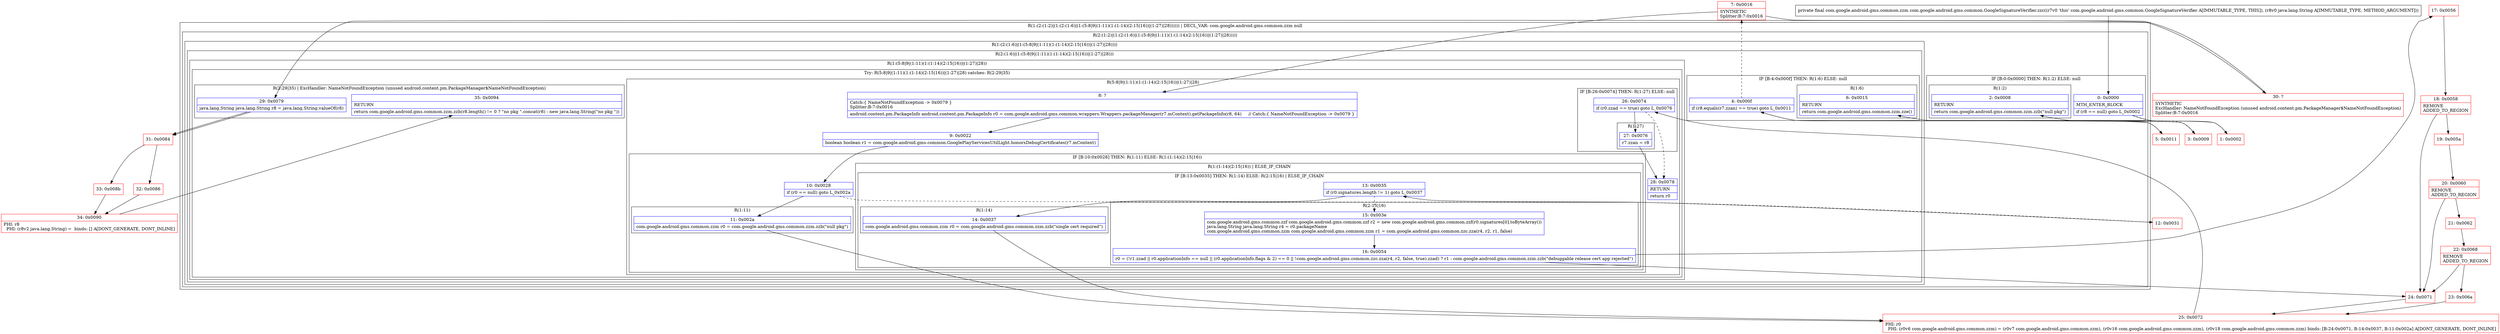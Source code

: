 digraph "CFG forcom.google.android.gms.common.GoogleSignatureVerifier.zzc(Ljava\/lang\/String;)Lcom\/google\/android\/gms\/common\/zzm;" {
subgraph cluster_Region_731179731 {
label = "R(1:(2:(1:2)|(1:(2:(1:6)|(1:(5:8|9|(1:11)(1:(1:14)(2:15|16))|(1:27)|28)))))) | DECL_VAR: com.google.android.gms.common.zzm null\l";
node [shape=record,color=blue];
subgraph cluster_Region_1482133619 {
label = "R(2:(1:2)|(1:(2:(1:6)|(1:(5:8|9|(1:11)(1:(1:14)(2:15|16))|(1:27)|28)))))";
node [shape=record,color=blue];
subgraph cluster_IfRegion_1927168235 {
label = "IF [B:0:0x0000] THEN: R(1:2) ELSE: null";
node [shape=record,color=blue];
Node_0 [shape=record,label="{0\:\ 0x0000|MTH_ENTER_BLOCK\l|if (r8 == null) goto L_0x0002\l}"];
subgraph cluster_Region_180033929 {
label = "R(1:2)";
node [shape=record,color=blue];
Node_2 [shape=record,label="{2\:\ 0x0008|RETURN\l|return com.google.android.gms.common.zzm.zzb(\"null pkg\")\l}"];
}
}
subgraph cluster_Region_108374143 {
label = "R(1:(2:(1:6)|(1:(5:8|9|(1:11)(1:(1:14)(2:15|16))|(1:27)|28))))";
node [shape=record,color=blue];
subgraph cluster_Region_1657107658 {
label = "R(2:(1:6)|(1:(5:8|9|(1:11)(1:(1:14)(2:15|16))|(1:27)|28)))";
node [shape=record,color=blue];
subgraph cluster_IfRegion_1654438241 {
label = "IF [B:4:0x000f] THEN: R(1:6) ELSE: null";
node [shape=record,color=blue];
Node_4 [shape=record,label="{4\:\ 0x000f|if (r8.equals(r7.zzan) == true) goto L_0x0011\l}"];
subgraph cluster_Region_809075690 {
label = "R(1:6)";
node [shape=record,color=blue];
Node_6 [shape=record,label="{6\:\ 0x0015|RETURN\l|return com.google.android.gms.common.zzm.zze()\l}"];
}
}
subgraph cluster_Region_463791042 {
label = "R(1:(5:8|9|(1:11)(1:(1:14)(2:15|16))|(1:27)|28))";
node [shape=record,color=blue];
subgraph cluster_TryCatchRegion_1385084760 {
label = "Try: R(5:8|9|(1:11)(1:(1:14)(2:15|16))|(1:27)|28) catches: R(2:29|35)";
node [shape=record,color=blue];
subgraph cluster_Region_133981801 {
label = "R(5:8|9|(1:11)(1:(1:14)(2:15|16))|(1:27)|28)";
node [shape=record,color=blue];
Node_8 [shape=record,label="{8\:\ ?|Catch:\{ NameNotFoundException \-\> 0x0079 \}\lSplitter:B:7:0x0016\l|android.content.pm.PackageInfo android.content.pm.PackageInfo r0 = com.google.android.gms.common.wrappers.Wrappers.packageManager(r7.mContext).getPackageInfo(r8, 64)     \/\/ Catch:\{ NameNotFoundException \-\> 0x0079 \}\l}"];
Node_9 [shape=record,label="{9\:\ 0x0022|boolean boolean r1 = com.google.android.gms.common.GooglePlayServicesUtilLight.honorsDebugCertificates(r7.mContext)\l}"];
subgraph cluster_IfRegion_1219320450 {
label = "IF [B:10:0x0028] THEN: R(1:11) ELSE: R(1:(1:14)(2:15|16))";
node [shape=record,color=blue];
Node_10 [shape=record,label="{10\:\ 0x0028|if (r0 == null) goto L_0x002a\l}"];
subgraph cluster_Region_1089783653 {
label = "R(1:11)";
node [shape=record,color=blue];
Node_11 [shape=record,label="{11\:\ 0x002a|com.google.android.gms.common.zzm r0 = com.google.android.gms.common.zzm.zzb(\"null pkg\")\l}"];
}
subgraph cluster_Region_1440631769 {
label = "R(1:(1:14)(2:15|16)) | ELSE_IF_CHAIN\l";
node [shape=record,color=blue];
subgraph cluster_IfRegion_1930604267 {
label = "IF [B:13:0x0035] THEN: R(1:14) ELSE: R(2:15|16) | ELSE_IF_CHAIN\l";
node [shape=record,color=blue];
Node_13 [shape=record,label="{13\:\ 0x0035|if (r0.signatures.length != 1) goto L_0x0037\l}"];
subgraph cluster_Region_1647306984 {
label = "R(1:14)";
node [shape=record,color=blue];
Node_14 [shape=record,label="{14\:\ 0x0037|com.google.android.gms.common.zzm r0 = com.google.android.gms.common.zzm.zzb(\"single cert required\")\l}"];
}
subgraph cluster_Region_100927855 {
label = "R(2:15|16)";
node [shape=record,color=blue];
Node_15 [shape=record,label="{15\:\ 0x003e|com.google.android.gms.common.zzf com.google.android.gms.common.zzf r2 = new com.google.android.gms.common.zzf(r0.signatures[0].toByteArray())\ljava.lang.String java.lang.String r4 = r0.packageName\lcom.google.android.gms.common.zzm com.google.android.gms.common.zzm r1 = com.google.android.gms.common.zzc.zza(r4, r2, r1, false)\l}"];
Node_16 [shape=record,label="{16\:\ 0x0054|r0 = (!r1.zzad \|\| r0.applicationInfo == null \|\| (r0.applicationInfo.flags & 2) == 0 \|\| !com.google.android.gms.common.zzc.zza(r4, r2, false, true).zzad) ? r1 : com.google.android.gms.common.zzm.zzb(\"debuggable release cert app rejected\")\l}"];
}
}
}
}
subgraph cluster_IfRegion_688170075 {
label = "IF [B:26:0x0074] THEN: R(1:27) ELSE: null";
node [shape=record,color=blue];
Node_26 [shape=record,label="{26\:\ 0x0074|if (r0.zzad == true) goto L_0x0076\l}"];
subgraph cluster_Region_352512074 {
label = "R(1:27)";
node [shape=record,color=blue];
Node_27 [shape=record,label="{27\:\ 0x0076|r7.zzan = r8\l}"];
}
}
Node_28 [shape=record,label="{28\:\ 0x0078|RETURN\l|return r0\l}"];
}
subgraph cluster_Region_1077328572 {
label = "R(2:29|35) | ExcHandler: NameNotFoundException (unused android.content.pm.PackageManager$NameNotFoundException)\l";
node [shape=record,color=blue];
Node_29 [shape=record,label="{29\:\ 0x0079|java.lang.String java.lang.String r8 = java.lang.String.valueOf(r8)\l}"];
Node_35 [shape=record,label="{35\:\ 0x0094|RETURN\l|return com.google.android.gms.common.zzm.zzb(r8.length() != 0 ? \"no pkg \".concat(r8) : new java.lang.String(\"no pkg \"))\l}"];
}
}
}
}
}
}
}
subgraph cluster_Region_1077328572 {
label = "R(2:29|35) | ExcHandler: NameNotFoundException (unused android.content.pm.PackageManager$NameNotFoundException)\l";
node [shape=record,color=blue];
Node_29 [shape=record,label="{29\:\ 0x0079|java.lang.String java.lang.String r8 = java.lang.String.valueOf(r8)\l}"];
Node_35 [shape=record,label="{35\:\ 0x0094|RETURN\l|return com.google.android.gms.common.zzm.zzb(r8.length() != 0 ? \"no pkg \".concat(r8) : new java.lang.String(\"no pkg \"))\l}"];
}
Node_1 [shape=record,color=red,label="{1\:\ 0x0002}"];
Node_3 [shape=record,color=red,label="{3\:\ 0x0009}"];
Node_5 [shape=record,color=red,label="{5\:\ 0x0011}"];
Node_7 [shape=record,color=red,label="{7\:\ 0x0016|SYNTHETIC\lSplitter:B:7:0x0016\l}"];
Node_12 [shape=record,color=red,label="{12\:\ 0x0031}"];
Node_17 [shape=record,color=red,label="{17\:\ 0x0056}"];
Node_18 [shape=record,color=red,label="{18\:\ 0x0058|REMOVE\lADDED_TO_REGION\l}"];
Node_19 [shape=record,color=red,label="{19\:\ 0x005a}"];
Node_20 [shape=record,color=red,label="{20\:\ 0x0060|REMOVE\lADDED_TO_REGION\l}"];
Node_21 [shape=record,color=red,label="{21\:\ 0x0062}"];
Node_22 [shape=record,color=red,label="{22\:\ 0x0068|REMOVE\lADDED_TO_REGION\l}"];
Node_23 [shape=record,color=red,label="{23\:\ 0x006a}"];
Node_24 [shape=record,color=red,label="{24\:\ 0x0071}"];
Node_25 [shape=record,color=red,label="{25\:\ 0x0072|PHI: r0 \l  PHI: (r0v6 com.google.android.gms.common.zzm) = (r0v7 com.google.android.gms.common.zzm), (r0v16 com.google.android.gms.common.zzm), (r0v18 com.google.android.gms.common.zzm) binds: [B:24:0x0071, B:14:0x0037, B:11:0x002a] A[DONT_GENERATE, DONT_INLINE]\l}"];
Node_30 [shape=record,color=red,label="{30\:\ ?|SYNTHETIC\lExcHandler: NameNotFoundException (unused android.content.pm.PackageManager$NameNotFoundException)\lSplitter:B:7:0x0016\l}"];
Node_31 [shape=record,color=red,label="{31\:\ 0x0084}"];
Node_32 [shape=record,color=red,label="{32\:\ 0x0086}"];
Node_33 [shape=record,color=red,label="{33\:\ 0x008b}"];
Node_34 [shape=record,color=red,label="{34\:\ 0x0090|PHI: r8 \l  PHI: (r8v2 java.lang.String) =  binds: [] A[DONT_GENERATE, DONT_INLINE]\l}"];
MethodNode[shape=record,label="{private final com.google.android.gms.common.zzm com.google.android.gms.common.GoogleSignatureVerifier.zzc((r7v0 'this' com.google.android.gms.common.GoogleSignatureVerifier A[IMMUTABLE_TYPE, THIS]), (r8v0 java.lang.String A[IMMUTABLE_TYPE, METHOD_ARGUMENT])) }"];
MethodNode -> Node_0;
Node_0 -> Node_1;
Node_0 -> Node_3[style=dashed];
Node_4 -> Node_5;
Node_4 -> Node_7[style=dashed];
Node_8 -> Node_9;
Node_9 -> Node_10;
Node_10 -> Node_11;
Node_10 -> Node_12[style=dashed];
Node_11 -> Node_25;
Node_13 -> Node_14;
Node_13 -> Node_15[style=dashed];
Node_14 -> Node_25;
Node_15 -> Node_16;
Node_16 -> Node_17;
Node_16 -> Node_24;
Node_26 -> Node_27;
Node_26 -> Node_28[style=dashed];
Node_27 -> Node_28;
Node_29 -> Node_31;
Node_29 -> Node_31;
Node_1 -> Node_2;
Node_3 -> Node_4;
Node_5 -> Node_6;
Node_7 -> Node_8;
Node_7 -> Node_30;
Node_12 -> Node_13;
Node_17 -> Node_18;
Node_18 -> Node_19;
Node_18 -> Node_24;
Node_19 -> Node_20;
Node_20 -> Node_21;
Node_20 -> Node_24;
Node_21 -> Node_22;
Node_22 -> Node_23;
Node_22 -> Node_24;
Node_23 -> Node_25;
Node_24 -> Node_25;
Node_25 -> Node_26;
Node_30 -> Node_29;
Node_31 -> Node_32;
Node_31 -> Node_33;
Node_32 -> Node_34;
Node_33 -> Node_34;
Node_34 -> Node_35;
}

